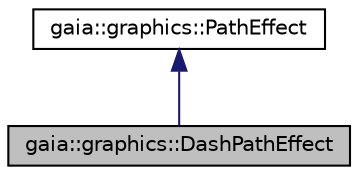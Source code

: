 digraph G
{
  edge [fontname="Helvetica",fontsize="10",labelfontname="Helvetica",labelfontsize="10"];
  node [fontname="Helvetica",fontsize="10",shape=record];
  Node1 [label="gaia::graphics::DashPathEffect",height=0.2,width=0.4,color="black", fillcolor="grey75", style="filled" fontcolor="black"];
  Node2 -> Node1 [dir=back,color="midnightblue",fontsize="10",style="solid",fontname="Helvetica"];
  Node2 [label="gaia::graphics::PathEffect",height=0.2,width=0.4,color="black", fillcolor="white", style="filled",URL="$d0/d36/classgaia_1_1graphics_1_1_path_effect.html",tooltip="PathEffect is the base class for objects in the Paint that affect the geometry of a drawing primitive..."];
}
